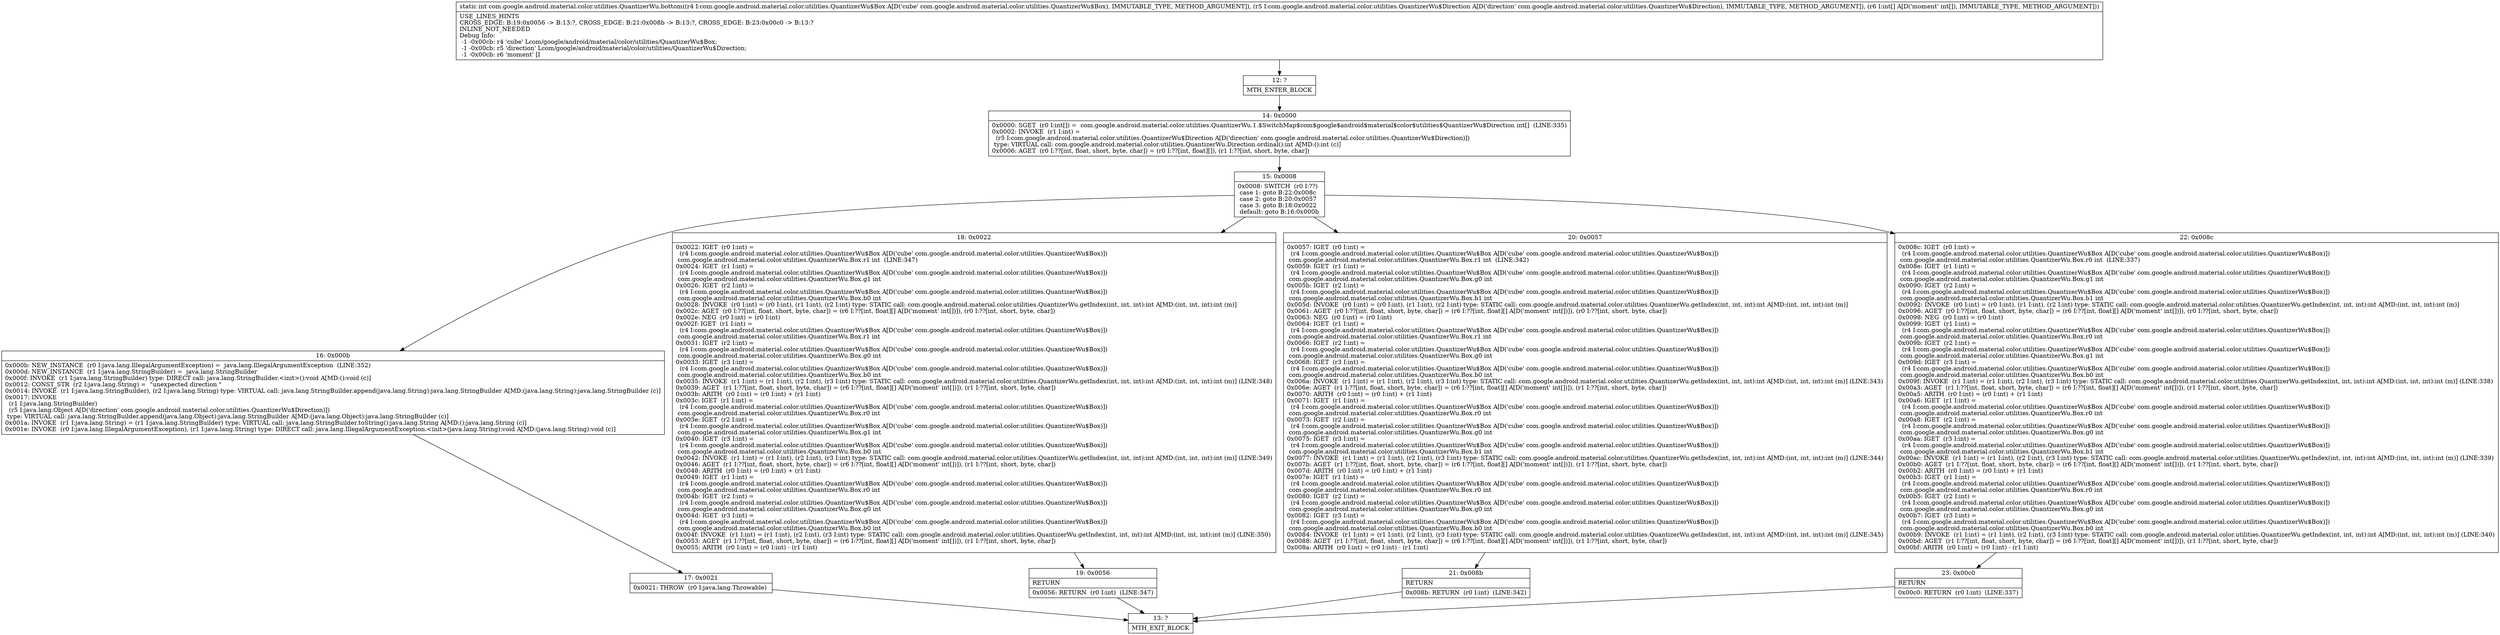 digraph "CFG forcom.google.android.material.color.utilities.QuantizerWu.bottom(Lcom\/google\/android\/material\/color\/utilities\/QuantizerWu$Box;Lcom\/google\/android\/material\/color\/utilities\/QuantizerWu$Direction;[I)I" {
Node_12 [shape=record,label="{12\:\ ?|MTH_ENTER_BLOCK\l}"];
Node_14 [shape=record,label="{14\:\ 0x0000|0x0000: SGET  (r0 I:int[]) =  com.google.android.material.color.utilities.QuantizerWu.1.$SwitchMap$com$google$android$material$color$utilities$QuantizerWu$Direction int[]  (LINE:335)\l0x0002: INVOKE  (r1 I:int) = \l  (r5 I:com.google.android.material.color.utilities.QuantizerWu$Direction A[D('direction' com.google.android.material.color.utilities.QuantizerWu$Direction)])\l type: VIRTUAL call: com.google.android.material.color.utilities.QuantizerWu.Direction.ordinal():int A[MD:():int (c)]\l0x0006: AGET  (r0 I:??[int, float, short, byte, char]) = (r0 I:??[int, float][]), (r1 I:??[int, short, byte, char]) \l}"];
Node_15 [shape=record,label="{15\:\ 0x0008|0x0008: SWITCH  (r0 I:??)\l case 1: goto B:22:0x008c\l case 2: goto B:20:0x0057\l case 3: goto B:18:0x0022\l default: goto B:16:0x000b \l}"];
Node_16 [shape=record,label="{16\:\ 0x000b|0x000b: NEW_INSTANCE  (r0 I:java.lang.IllegalArgumentException) =  java.lang.IllegalArgumentException  (LINE:352)\l0x000d: NEW_INSTANCE  (r1 I:java.lang.StringBuilder) =  java.lang.StringBuilder \l0x000f: INVOKE  (r1 I:java.lang.StringBuilder) type: DIRECT call: java.lang.StringBuilder.\<init\>():void A[MD:():void (c)]\l0x0012: CONST_STR  (r2 I:java.lang.String) =  \"unexpected direction \" \l0x0014: INVOKE  (r1 I:java.lang.StringBuilder), (r2 I:java.lang.String) type: VIRTUAL call: java.lang.StringBuilder.append(java.lang.String):java.lang.StringBuilder A[MD:(java.lang.String):java.lang.StringBuilder (c)]\l0x0017: INVOKE  \l  (r1 I:java.lang.StringBuilder)\l  (r5 I:java.lang.Object A[D('direction' com.google.android.material.color.utilities.QuantizerWu$Direction)])\l type: VIRTUAL call: java.lang.StringBuilder.append(java.lang.Object):java.lang.StringBuilder A[MD:(java.lang.Object):java.lang.StringBuilder (c)]\l0x001a: INVOKE  (r1 I:java.lang.String) = (r1 I:java.lang.StringBuilder) type: VIRTUAL call: java.lang.StringBuilder.toString():java.lang.String A[MD:():java.lang.String (c)]\l0x001e: INVOKE  (r0 I:java.lang.IllegalArgumentException), (r1 I:java.lang.String) type: DIRECT call: java.lang.IllegalArgumentException.\<init\>(java.lang.String):void A[MD:(java.lang.String):void (c)]\l}"];
Node_17 [shape=record,label="{17\:\ 0x0021|0x0021: THROW  (r0 I:java.lang.Throwable) \l}"];
Node_13 [shape=record,label="{13\:\ ?|MTH_EXIT_BLOCK\l}"];
Node_18 [shape=record,label="{18\:\ 0x0022|0x0022: IGET  (r0 I:int) = \l  (r4 I:com.google.android.material.color.utilities.QuantizerWu$Box A[D('cube' com.google.android.material.color.utilities.QuantizerWu$Box)])\l com.google.android.material.color.utilities.QuantizerWu.Box.r1 int  (LINE:347)\l0x0024: IGET  (r1 I:int) = \l  (r4 I:com.google.android.material.color.utilities.QuantizerWu$Box A[D('cube' com.google.android.material.color.utilities.QuantizerWu$Box)])\l com.google.android.material.color.utilities.QuantizerWu.Box.g1 int \l0x0026: IGET  (r2 I:int) = \l  (r4 I:com.google.android.material.color.utilities.QuantizerWu$Box A[D('cube' com.google.android.material.color.utilities.QuantizerWu$Box)])\l com.google.android.material.color.utilities.QuantizerWu.Box.b0 int \l0x0028: INVOKE  (r0 I:int) = (r0 I:int), (r1 I:int), (r2 I:int) type: STATIC call: com.google.android.material.color.utilities.QuantizerWu.getIndex(int, int, int):int A[MD:(int, int, int):int (m)]\l0x002c: AGET  (r0 I:??[int, float, short, byte, char]) = (r6 I:??[int, float][] A[D('moment' int[])]), (r0 I:??[int, short, byte, char]) \l0x002e: NEG  (r0 I:int) = (r0 I:int) \l0x002f: IGET  (r1 I:int) = \l  (r4 I:com.google.android.material.color.utilities.QuantizerWu$Box A[D('cube' com.google.android.material.color.utilities.QuantizerWu$Box)])\l com.google.android.material.color.utilities.QuantizerWu.Box.r1 int \l0x0031: IGET  (r2 I:int) = \l  (r4 I:com.google.android.material.color.utilities.QuantizerWu$Box A[D('cube' com.google.android.material.color.utilities.QuantizerWu$Box)])\l com.google.android.material.color.utilities.QuantizerWu.Box.g0 int \l0x0033: IGET  (r3 I:int) = \l  (r4 I:com.google.android.material.color.utilities.QuantizerWu$Box A[D('cube' com.google.android.material.color.utilities.QuantizerWu$Box)])\l com.google.android.material.color.utilities.QuantizerWu.Box.b0 int \l0x0035: INVOKE  (r1 I:int) = (r1 I:int), (r2 I:int), (r3 I:int) type: STATIC call: com.google.android.material.color.utilities.QuantizerWu.getIndex(int, int, int):int A[MD:(int, int, int):int (m)] (LINE:348)\l0x0039: AGET  (r1 I:??[int, float, short, byte, char]) = (r6 I:??[int, float][] A[D('moment' int[])]), (r1 I:??[int, short, byte, char]) \l0x003b: ARITH  (r0 I:int) = (r0 I:int) + (r1 I:int) \l0x003c: IGET  (r1 I:int) = \l  (r4 I:com.google.android.material.color.utilities.QuantizerWu$Box A[D('cube' com.google.android.material.color.utilities.QuantizerWu$Box)])\l com.google.android.material.color.utilities.QuantizerWu.Box.r0 int \l0x003e: IGET  (r2 I:int) = \l  (r4 I:com.google.android.material.color.utilities.QuantizerWu$Box A[D('cube' com.google.android.material.color.utilities.QuantizerWu$Box)])\l com.google.android.material.color.utilities.QuantizerWu.Box.g1 int \l0x0040: IGET  (r3 I:int) = \l  (r4 I:com.google.android.material.color.utilities.QuantizerWu$Box A[D('cube' com.google.android.material.color.utilities.QuantizerWu$Box)])\l com.google.android.material.color.utilities.QuantizerWu.Box.b0 int \l0x0042: INVOKE  (r1 I:int) = (r1 I:int), (r2 I:int), (r3 I:int) type: STATIC call: com.google.android.material.color.utilities.QuantizerWu.getIndex(int, int, int):int A[MD:(int, int, int):int (m)] (LINE:349)\l0x0046: AGET  (r1 I:??[int, float, short, byte, char]) = (r6 I:??[int, float][] A[D('moment' int[])]), (r1 I:??[int, short, byte, char]) \l0x0048: ARITH  (r0 I:int) = (r0 I:int) + (r1 I:int) \l0x0049: IGET  (r1 I:int) = \l  (r4 I:com.google.android.material.color.utilities.QuantizerWu$Box A[D('cube' com.google.android.material.color.utilities.QuantizerWu$Box)])\l com.google.android.material.color.utilities.QuantizerWu.Box.r0 int \l0x004b: IGET  (r2 I:int) = \l  (r4 I:com.google.android.material.color.utilities.QuantizerWu$Box A[D('cube' com.google.android.material.color.utilities.QuantizerWu$Box)])\l com.google.android.material.color.utilities.QuantizerWu.Box.g0 int \l0x004d: IGET  (r3 I:int) = \l  (r4 I:com.google.android.material.color.utilities.QuantizerWu$Box A[D('cube' com.google.android.material.color.utilities.QuantizerWu$Box)])\l com.google.android.material.color.utilities.QuantizerWu.Box.b0 int \l0x004f: INVOKE  (r1 I:int) = (r1 I:int), (r2 I:int), (r3 I:int) type: STATIC call: com.google.android.material.color.utilities.QuantizerWu.getIndex(int, int, int):int A[MD:(int, int, int):int (m)] (LINE:350)\l0x0053: AGET  (r1 I:??[int, float, short, byte, char]) = (r6 I:??[int, float][] A[D('moment' int[])]), (r1 I:??[int, short, byte, char]) \l0x0055: ARITH  (r0 I:int) = (r0 I:int) \- (r1 I:int) \l}"];
Node_19 [shape=record,label="{19\:\ 0x0056|RETURN\l|0x0056: RETURN  (r0 I:int)  (LINE:347)\l}"];
Node_20 [shape=record,label="{20\:\ 0x0057|0x0057: IGET  (r0 I:int) = \l  (r4 I:com.google.android.material.color.utilities.QuantizerWu$Box A[D('cube' com.google.android.material.color.utilities.QuantizerWu$Box)])\l com.google.android.material.color.utilities.QuantizerWu.Box.r1 int  (LINE:342)\l0x0059: IGET  (r1 I:int) = \l  (r4 I:com.google.android.material.color.utilities.QuantizerWu$Box A[D('cube' com.google.android.material.color.utilities.QuantizerWu$Box)])\l com.google.android.material.color.utilities.QuantizerWu.Box.g0 int \l0x005b: IGET  (r2 I:int) = \l  (r4 I:com.google.android.material.color.utilities.QuantizerWu$Box A[D('cube' com.google.android.material.color.utilities.QuantizerWu$Box)])\l com.google.android.material.color.utilities.QuantizerWu.Box.b1 int \l0x005d: INVOKE  (r0 I:int) = (r0 I:int), (r1 I:int), (r2 I:int) type: STATIC call: com.google.android.material.color.utilities.QuantizerWu.getIndex(int, int, int):int A[MD:(int, int, int):int (m)]\l0x0061: AGET  (r0 I:??[int, float, short, byte, char]) = (r6 I:??[int, float][] A[D('moment' int[])]), (r0 I:??[int, short, byte, char]) \l0x0063: NEG  (r0 I:int) = (r0 I:int) \l0x0064: IGET  (r1 I:int) = \l  (r4 I:com.google.android.material.color.utilities.QuantizerWu$Box A[D('cube' com.google.android.material.color.utilities.QuantizerWu$Box)])\l com.google.android.material.color.utilities.QuantizerWu.Box.r1 int \l0x0066: IGET  (r2 I:int) = \l  (r4 I:com.google.android.material.color.utilities.QuantizerWu$Box A[D('cube' com.google.android.material.color.utilities.QuantizerWu$Box)])\l com.google.android.material.color.utilities.QuantizerWu.Box.g0 int \l0x0068: IGET  (r3 I:int) = \l  (r4 I:com.google.android.material.color.utilities.QuantizerWu$Box A[D('cube' com.google.android.material.color.utilities.QuantizerWu$Box)])\l com.google.android.material.color.utilities.QuantizerWu.Box.b0 int \l0x006a: INVOKE  (r1 I:int) = (r1 I:int), (r2 I:int), (r3 I:int) type: STATIC call: com.google.android.material.color.utilities.QuantizerWu.getIndex(int, int, int):int A[MD:(int, int, int):int (m)] (LINE:343)\l0x006e: AGET  (r1 I:??[int, float, short, byte, char]) = (r6 I:??[int, float][] A[D('moment' int[])]), (r1 I:??[int, short, byte, char]) \l0x0070: ARITH  (r0 I:int) = (r0 I:int) + (r1 I:int) \l0x0071: IGET  (r1 I:int) = \l  (r4 I:com.google.android.material.color.utilities.QuantizerWu$Box A[D('cube' com.google.android.material.color.utilities.QuantizerWu$Box)])\l com.google.android.material.color.utilities.QuantizerWu.Box.r0 int \l0x0073: IGET  (r2 I:int) = \l  (r4 I:com.google.android.material.color.utilities.QuantizerWu$Box A[D('cube' com.google.android.material.color.utilities.QuantizerWu$Box)])\l com.google.android.material.color.utilities.QuantizerWu.Box.g0 int \l0x0075: IGET  (r3 I:int) = \l  (r4 I:com.google.android.material.color.utilities.QuantizerWu$Box A[D('cube' com.google.android.material.color.utilities.QuantizerWu$Box)])\l com.google.android.material.color.utilities.QuantizerWu.Box.b1 int \l0x0077: INVOKE  (r1 I:int) = (r1 I:int), (r2 I:int), (r3 I:int) type: STATIC call: com.google.android.material.color.utilities.QuantizerWu.getIndex(int, int, int):int A[MD:(int, int, int):int (m)] (LINE:344)\l0x007b: AGET  (r1 I:??[int, float, short, byte, char]) = (r6 I:??[int, float][] A[D('moment' int[])]), (r1 I:??[int, short, byte, char]) \l0x007d: ARITH  (r0 I:int) = (r0 I:int) + (r1 I:int) \l0x007e: IGET  (r1 I:int) = \l  (r4 I:com.google.android.material.color.utilities.QuantizerWu$Box A[D('cube' com.google.android.material.color.utilities.QuantizerWu$Box)])\l com.google.android.material.color.utilities.QuantizerWu.Box.r0 int \l0x0080: IGET  (r2 I:int) = \l  (r4 I:com.google.android.material.color.utilities.QuantizerWu$Box A[D('cube' com.google.android.material.color.utilities.QuantizerWu$Box)])\l com.google.android.material.color.utilities.QuantizerWu.Box.g0 int \l0x0082: IGET  (r3 I:int) = \l  (r4 I:com.google.android.material.color.utilities.QuantizerWu$Box A[D('cube' com.google.android.material.color.utilities.QuantizerWu$Box)])\l com.google.android.material.color.utilities.QuantizerWu.Box.b0 int \l0x0084: INVOKE  (r1 I:int) = (r1 I:int), (r2 I:int), (r3 I:int) type: STATIC call: com.google.android.material.color.utilities.QuantizerWu.getIndex(int, int, int):int A[MD:(int, int, int):int (m)] (LINE:345)\l0x0088: AGET  (r1 I:??[int, float, short, byte, char]) = (r6 I:??[int, float][] A[D('moment' int[])]), (r1 I:??[int, short, byte, char]) \l0x008a: ARITH  (r0 I:int) = (r0 I:int) \- (r1 I:int) \l}"];
Node_21 [shape=record,label="{21\:\ 0x008b|RETURN\l|0x008b: RETURN  (r0 I:int)  (LINE:342)\l}"];
Node_22 [shape=record,label="{22\:\ 0x008c|0x008c: IGET  (r0 I:int) = \l  (r4 I:com.google.android.material.color.utilities.QuantizerWu$Box A[D('cube' com.google.android.material.color.utilities.QuantizerWu$Box)])\l com.google.android.material.color.utilities.QuantizerWu.Box.r0 int  (LINE:337)\l0x008e: IGET  (r1 I:int) = \l  (r4 I:com.google.android.material.color.utilities.QuantizerWu$Box A[D('cube' com.google.android.material.color.utilities.QuantizerWu$Box)])\l com.google.android.material.color.utilities.QuantizerWu.Box.g1 int \l0x0090: IGET  (r2 I:int) = \l  (r4 I:com.google.android.material.color.utilities.QuantizerWu$Box A[D('cube' com.google.android.material.color.utilities.QuantizerWu$Box)])\l com.google.android.material.color.utilities.QuantizerWu.Box.b1 int \l0x0092: INVOKE  (r0 I:int) = (r0 I:int), (r1 I:int), (r2 I:int) type: STATIC call: com.google.android.material.color.utilities.QuantizerWu.getIndex(int, int, int):int A[MD:(int, int, int):int (m)]\l0x0096: AGET  (r0 I:??[int, float, short, byte, char]) = (r6 I:??[int, float][] A[D('moment' int[])]), (r0 I:??[int, short, byte, char]) \l0x0098: NEG  (r0 I:int) = (r0 I:int) \l0x0099: IGET  (r1 I:int) = \l  (r4 I:com.google.android.material.color.utilities.QuantizerWu$Box A[D('cube' com.google.android.material.color.utilities.QuantizerWu$Box)])\l com.google.android.material.color.utilities.QuantizerWu.Box.r0 int \l0x009b: IGET  (r2 I:int) = \l  (r4 I:com.google.android.material.color.utilities.QuantizerWu$Box A[D('cube' com.google.android.material.color.utilities.QuantizerWu$Box)])\l com.google.android.material.color.utilities.QuantizerWu.Box.g1 int \l0x009d: IGET  (r3 I:int) = \l  (r4 I:com.google.android.material.color.utilities.QuantizerWu$Box A[D('cube' com.google.android.material.color.utilities.QuantizerWu$Box)])\l com.google.android.material.color.utilities.QuantizerWu.Box.b0 int \l0x009f: INVOKE  (r1 I:int) = (r1 I:int), (r2 I:int), (r3 I:int) type: STATIC call: com.google.android.material.color.utilities.QuantizerWu.getIndex(int, int, int):int A[MD:(int, int, int):int (m)] (LINE:338)\l0x00a3: AGET  (r1 I:??[int, float, short, byte, char]) = (r6 I:??[int, float][] A[D('moment' int[])]), (r1 I:??[int, short, byte, char]) \l0x00a5: ARITH  (r0 I:int) = (r0 I:int) + (r1 I:int) \l0x00a6: IGET  (r1 I:int) = \l  (r4 I:com.google.android.material.color.utilities.QuantizerWu$Box A[D('cube' com.google.android.material.color.utilities.QuantizerWu$Box)])\l com.google.android.material.color.utilities.QuantizerWu.Box.r0 int \l0x00a8: IGET  (r2 I:int) = \l  (r4 I:com.google.android.material.color.utilities.QuantizerWu$Box A[D('cube' com.google.android.material.color.utilities.QuantizerWu$Box)])\l com.google.android.material.color.utilities.QuantizerWu.Box.g0 int \l0x00aa: IGET  (r3 I:int) = \l  (r4 I:com.google.android.material.color.utilities.QuantizerWu$Box A[D('cube' com.google.android.material.color.utilities.QuantizerWu$Box)])\l com.google.android.material.color.utilities.QuantizerWu.Box.b1 int \l0x00ac: INVOKE  (r1 I:int) = (r1 I:int), (r2 I:int), (r3 I:int) type: STATIC call: com.google.android.material.color.utilities.QuantizerWu.getIndex(int, int, int):int A[MD:(int, int, int):int (m)] (LINE:339)\l0x00b0: AGET  (r1 I:??[int, float, short, byte, char]) = (r6 I:??[int, float][] A[D('moment' int[])]), (r1 I:??[int, short, byte, char]) \l0x00b2: ARITH  (r0 I:int) = (r0 I:int) + (r1 I:int) \l0x00b3: IGET  (r1 I:int) = \l  (r4 I:com.google.android.material.color.utilities.QuantizerWu$Box A[D('cube' com.google.android.material.color.utilities.QuantizerWu$Box)])\l com.google.android.material.color.utilities.QuantizerWu.Box.r0 int \l0x00b5: IGET  (r2 I:int) = \l  (r4 I:com.google.android.material.color.utilities.QuantizerWu$Box A[D('cube' com.google.android.material.color.utilities.QuantizerWu$Box)])\l com.google.android.material.color.utilities.QuantizerWu.Box.g0 int \l0x00b7: IGET  (r3 I:int) = \l  (r4 I:com.google.android.material.color.utilities.QuantizerWu$Box A[D('cube' com.google.android.material.color.utilities.QuantizerWu$Box)])\l com.google.android.material.color.utilities.QuantizerWu.Box.b0 int \l0x00b9: INVOKE  (r1 I:int) = (r1 I:int), (r2 I:int), (r3 I:int) type: STATIC call: com.google.android.material.color.utilities.QuantizerWu.getIndex(int, int, int):int A[MD:(int, int, int):int (m)] (LINE:340)\l0x00bd: AGET  (r1 I:??[int, float, short, byte, char]) = (r6 I:??[int, float][] A[D('moment' int[])]), (r1 I:??[int, short, byte, char]) \l0x00bf: ARITH  (r0 I:int) = (r0 I:int) \- (r1 I:int) \l}"];
Node_23 [shape=record,label="{23\:\ 0x00c0|RETURN\l|0x00c0: RETURN  (r0 I:int)  (LINE:337)\l}"];
MethodNode[shape=record,label="{static int com.google.android.material.color.utilities.QuantizerWu.bottom((r4 I:com.google.android.material.color.utilities.QuantizerWu$Box A[D('cube' com.google.android.material.color.utilities.QuantizerWu$Box), IMMUTABLE_TYPE, METHOD_ARGUMENT]), (r5 I:com.google.android.material.color.utilities.QuantizerWu$Direction A[D('direction' com.google.android.material.color.utilities.QuantizerWu$Direction), IMMUTABLE_TYPE, METHOD_ARGUMENT]), (r6 I:int[] A[D('moment' int[]), IMMUTABLE_TYPE, METHOD_ARGUMENT]))  | USE_LINES_HINTS\lCROSS_EDGE: B:19:0x0056 \-\> B:13:?, CROSS_EDGE: B:21:0x008b \-\> B:13:?, CROSS_EDGE: B:23:0x00c0 \-\> B:13:?\lINLINE_NOT_NEEDED\lDebug Info:\l  \-1 \-0x00cb: r4 'cube' Lcom\/google\/android\/material\/color\/utilities\/QuantizerWu$Box;\l  \-1 \-0x00cb: r5 'direction' Lcom\/google\/android\/material\/color\/utilities\/QuantizerWu$Direction;\l  \-1 \-0x00cb: r6 'moment' [I\l}"];
MethodNode -> Node_12;Node_12 -> Node_14;
Node_14 -> Node_15;
Node_15 -> Node_16;
Node_15 -> Node_18;
Node_15 -> Node_20;
Node_15 -> Node_22;
Node_16 -> Node_17;
Node_17 -> Node_13;
Node_18 -> Node_19;
Node_19 -> Node_13;
Node_20 -> Node_21;
Node_21 -> Node_13;
Node_22 -> Node_23;
Node_23 -> Node_13;
}

